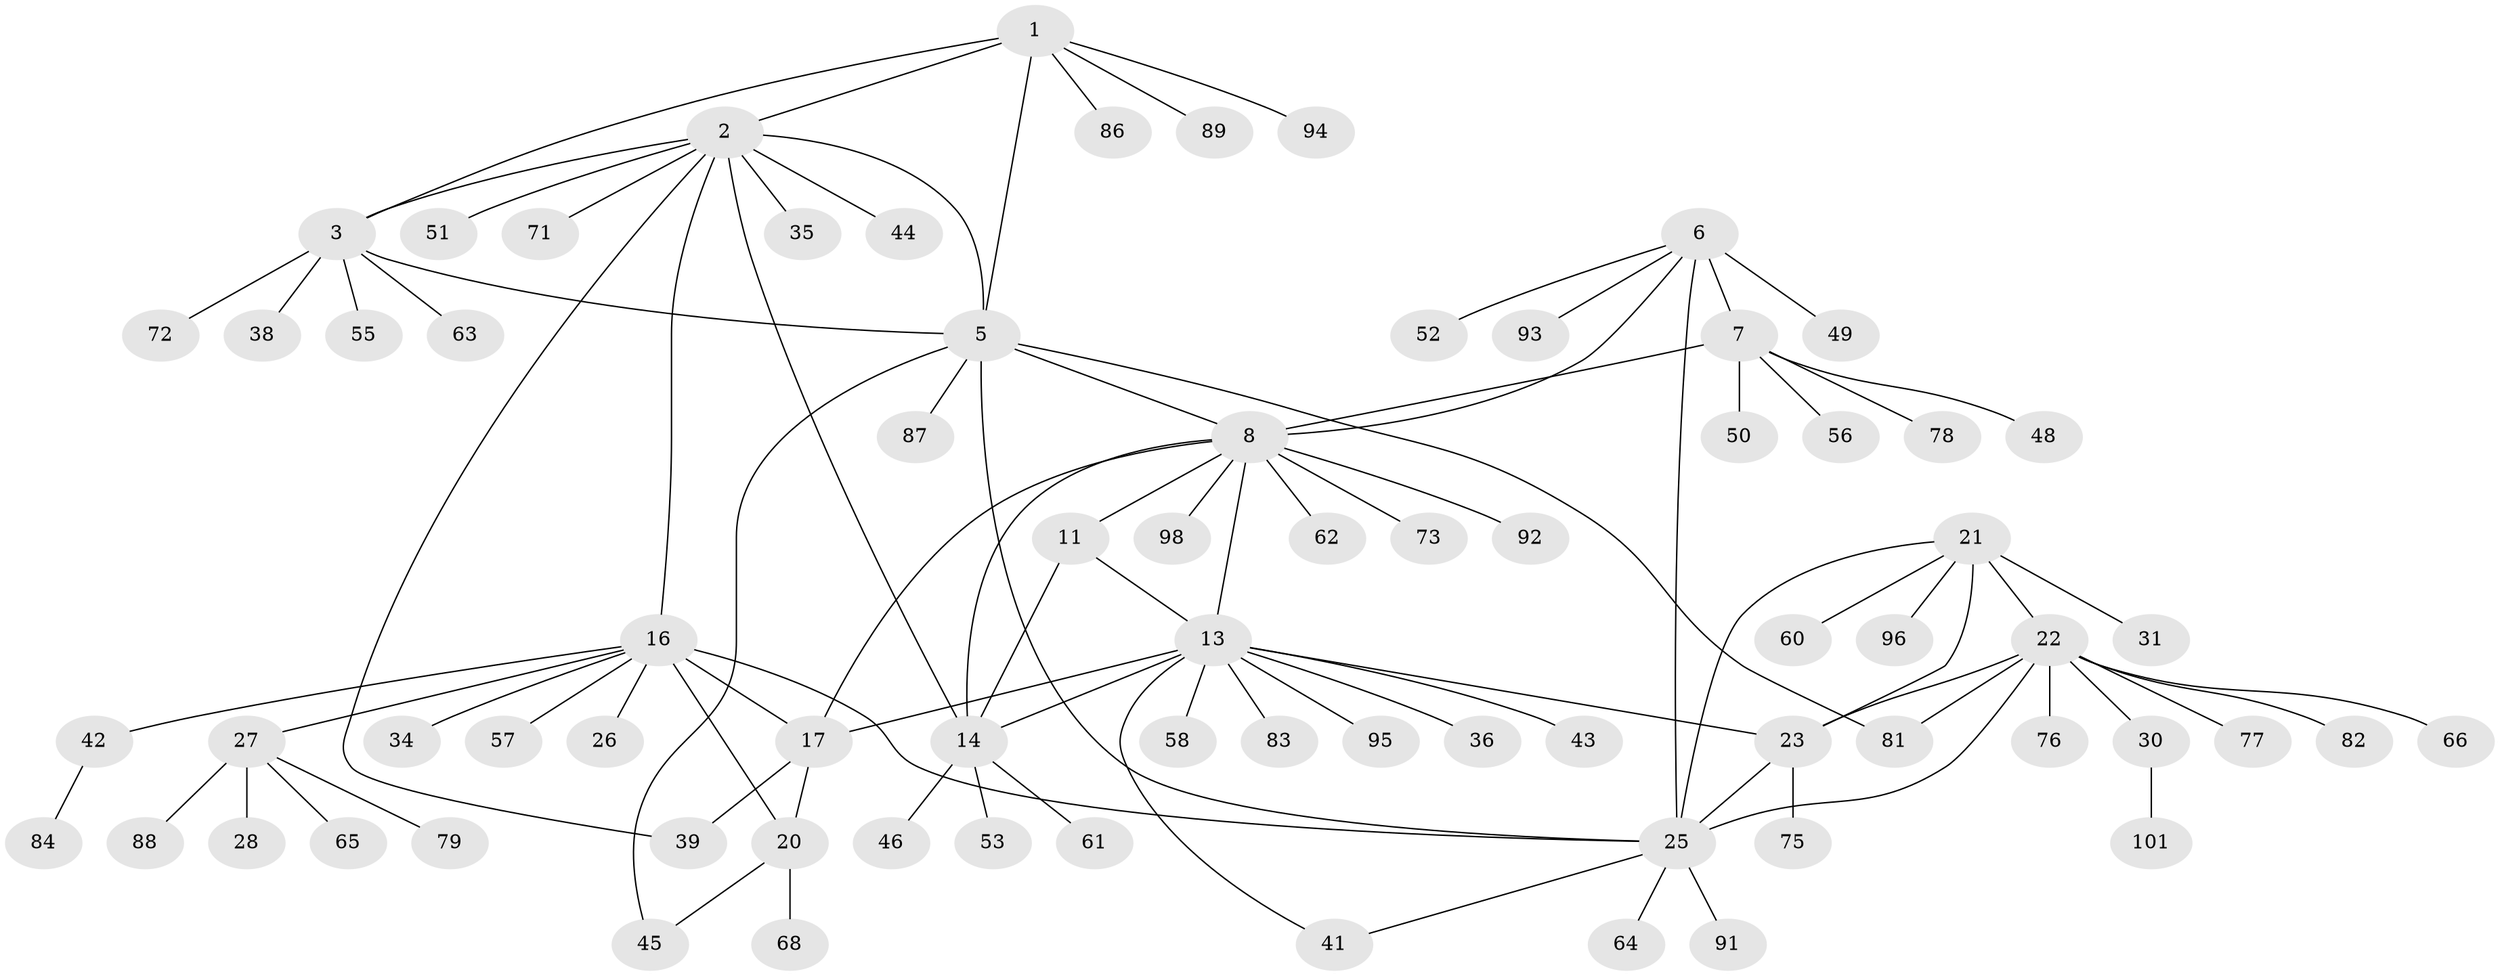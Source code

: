 // original degree distribution, {8: 0.0297029702970297, 5: 0.039603960396039604, 9: 0.0297029702970297, 10: 0.04950495049504951, 4: 0.039603960396039604, 7: 0.039603960396039604, 11: 0.009900990099009901, 6: 0.019801980198019802, 1: 0.5643564356435643, 2: 0.16831683168316833, 3: 0.009900990099009901}
// Generated by graph-tools (version 1.1) at 2025/42/03/06/25 10:42:12]
// undirected, 75 vertices, 95 edges
graph export_dot {
graph [start="1"]
  node [color=gray90,style=filled];
  1 [super="+69"];
  2 [super="+4"];
  3 [super="+33"];
  5 [super="+80"];
  6 [super="+10"];
  7 [super="+9"];
  8 [super="+12"];
  11;
  13 [super="+15"];
  14 [super="+47"];
  16 [super="+19"];
  17 [super="+18"];
  20 [super="+97"];
  21 [super="+67"];
  22 [super="+40"];
  23 [super="+24"];
  25 [super="+29"];
  26;
  27 [super="+54"];
  28;
  30 [super="+32"];
  31;
  34;
  35;
  36 [super="+37"];
  38;
  39 [super="+59"];
  41;
  42;
  43;
  44;
  45;
  46;
  48;
  49 [super="+100"];
  50;
  51;
  52 [super="+70"];
  53;
  55;
  56;
  57;
  58;
  60;
  61;
  62;
  63 [super="+85"];
  64 [super="+74"];
  65;
  66;
  68 [super="+90"];
  71;
  72;
  73;
  75;
  76 [super="+99"];
  77;
  78;
  79;
  81;
  82;
  83;
  84;
  86;
  87;
  88;
  89;
  91;
  92;
  93;
  94;
  95;
  96;
  98;
  101;
  1 -- 2 [weight=2];
  1 -- 3;
  1 -- 5;
  1 -- 86;
  1 -- 89;
  1 -- 94;
  2 -- 3 [weight=2];
  2 -- 5 [weight=2];
  2 -- 39;
  2 -- 35;
  2 -- 71;
  2 -- 44;
  2 -- 14;
  2 -- 16;
  2 -- 51;
  3 -- 5;
  3 -- 38;
  3 -- 55;
  3 -- 63;
  3 -- 72;
  5 -- 8;
  5 -- 25;
  5 -- 45;
  5 -- 81;
  5 -- 87;
  6 -- 7 [weight=4];
  6 -- 8 [weight=2];
  6 -- 49;
  6 -- 52;
  6 -- 25;
  6 -- 93;
  7 -- 8 [weight=2];
  7 -- 48;
  7 -- 50;
  7 -- 56;
  7 -- 78;
  8 -- 73;
  8 -- 92;
  8 -- 14 [weight=2];
  8 -- 17;
  8 -- 98;
  8 -- 11;
  8 -- 13 [weight=2];
  8 -- 62;
  11 -- 13 [weight=2];
  11 -- 14;
  13 -- 14 [weight=2];
  13 -- 23;
  13 -- 43;
  13 -- 58;
  13 -- 83;
  13 -- 95;
  13 -- 17;
  13 -- 36;
  13 -- 41;
  14 -- 46;
  14 -- 53;
  14 -- 61;
  16 -- 17 [weight=4];
  16 -- 20 [weight=2];
  16 -- 25;
  16 -- 26;
  16 -- 27;
  16 -- 34;
  16 -- 42;
  16 -- 57;
  17 -- 20 [weight=2];
  17 -- 39;
  20 -- 45;
  20 -- 68;
  21 -- 22;
  21 -- 23 [weight=2];
  21 -- 25;
  21 -- 31;
  21 -- 60;
  21 -- 96;
  22 -- 23 [weight=2];
  22 -- 25;
  22 -- 30;
  22 -- 66;
  22 -- 77;
  22 -- 81;
  22 -- 82;
  22 -- 76;
  23 -- 25 [weight=2];
  23 -- 75;
  25 -- 41;
  25 -- 64;
  25 -- 91;
  27 -- 28;
  27 -- 65;
  27 -- 79;
  27 -- 88;
  30 -- 101;
  42 -- 84;
}

